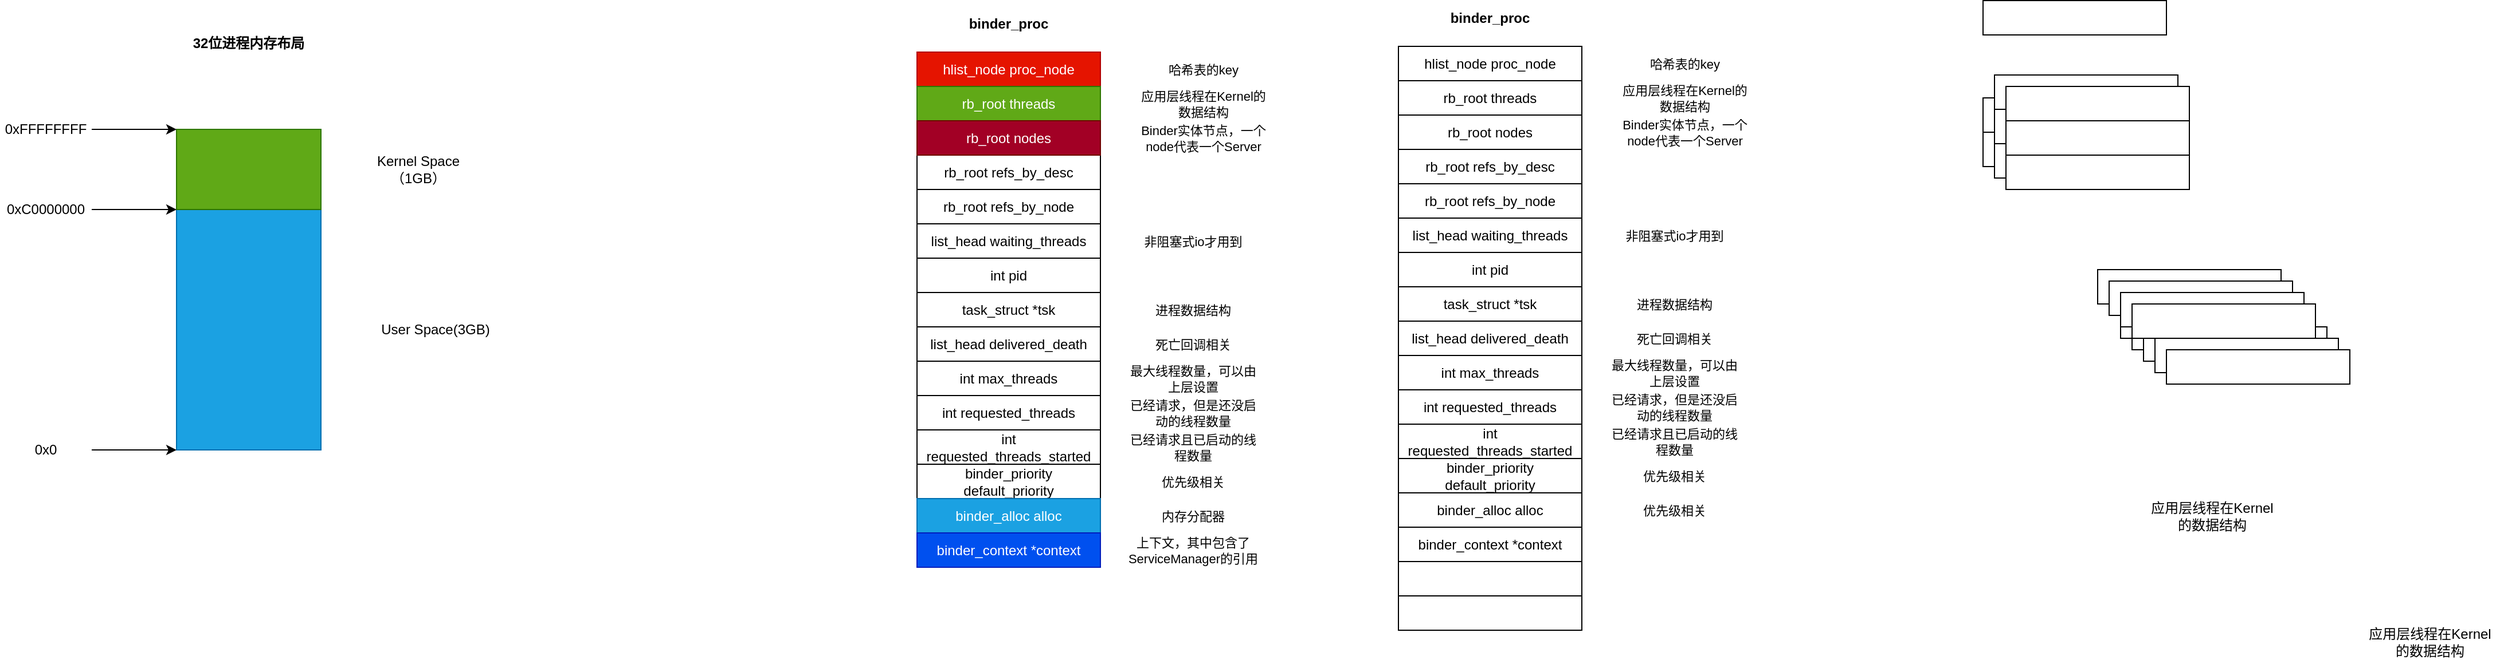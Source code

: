 <mxfile version="20.8.23" type="github"><diagram name="第 1 页" id="VdirA_TrU_qkNDLxWXSQ"><mxGraphModel dx="1838" dy="972" grid="1" gridSize="10" guides="1" tooltips="1" connect="1" arrows="1" fold="1" page="1" pageScale="1" pageWidth="827" pageHeight="1169" math="0" shadow="0"><root><mxCell id="0"/><mxCell id="1" parent="0"/><mxCell id="vteoiXjWMdSy1sNOXZ3i-1" value="" style="rounded=0;whiteSpace=wrap;html=1;fillColor=#1ba1e2;fontColor=#ffffff;strokeColor=#006EAF;" vertex="1" parent="1"><mxGeometry x="294" y="290" width="126" height="210" as="geometry"/></mxCell><mxCell id="vteoiXjWMdSy1sNOXZ3i-6" value="" style="rounded=0;whiteSpace=wrap;html=1;fillColor=#60a917;strokeColor=#2D7600;fontColor=#ffffff;" vertex="1" parent="1"><mxGeometry x="294" y="220" width="126" height="70" as="geometry"/></mxCell><mxCell id="vteoiXjWMdSy1sNOXZ3i-7" value="0x0" style="text;html=1;strokeColor=none;fillColor=none;align=center;verticalAlign=middle;whiteSpace=wrap;rounded=0;" vertex="1" parent="1"><mxGeometry x="140" y="485" width="80" height="30" as="geometry"/></mxCell><mxCell id="vteoiXjWMdSy1sNOXZ3i-8" value="0xFFFFFFFF" style="text;html=1;strokeColor=none;fillColor=none;align=center;verticalAlign=middle;whiteSpace=wrap;rounded=0;" vertex="1" parent="1"><mxGeometry x="140" y="205" width="80" height="30" as="geometry"/></mxCell><mxCell id="vteoiXjWMdSy1sNOXZ3i-9" value="0xC0000000" style="text;html=1;strokeColor=none;fillColor=none;align=center;verticalAlign=middle;whiteSpace=wrap;rounded=0;" vertex="1" parent="1"><mxGeometry x="140" y="275" width="80" height="30" as="geometry"/></mxCell><mxCell id="vteoiXjWMdSy1sNOXZ3i-11" value="" style="endArrow=classic;html=1;rounded=0;entryX=0;entryY=0;entryDx=0;entryDy=0;exitX=1;exitY=0.5;exitDx=0;exitDy=0;" edge="1" parent="1" source="vteoiXjWMdSy1sNOXZ3i-8" target="vteoiXjWMdSy1sNOXZ3i-6"><mxGeometry width="50" height="50" relative="1" as="geometry"><mxPoint x="240" y="270" as="sourcePoint"/><mxPoint x="290" y="220" as="targetPoint"/></mxGeometry></mxCell><mxCell id="vteoiXjWMdSy1sNOXZ3i-12" value="" style="endArrow=classic;html=1;rounded=0;entryX=0;entryY=1;entryDx=0;entryDy=0;exitX=1;exitY=0.5;exitDx=0;exitDy=0;" edge="1" parent="1" source="vteoiXjWMdSy1sNOXZ3i-9" target="vteoiXjWMdSy1sNOXZ3i-6"><mxGeometry width="50" height="50" relative="1" as="geometry"><mxPoint x="170" y="370" as="sourcePoint"/><mxPoint x="220" y="320" as="targetPoint"/></mxGeometry></mxCell><mxCell id="vteoiXjWMdSy1sNOXZ3i-13" value="" style="endArrow=classic;html=1;rounded=0;entryX=0;entryY=1;entryDx=0;entryDy=0;exitX=1;exitY=0.5;exitDx=0;exitDy=0;" edge="1" parent="1" source="vteoiXjWMdSy1sNOXZ3i-7" target="vteoiXjWMdSy1sNOXZ3i-1"><mxGeometry width="50" height="50" relative="1" as="geometry"><mxPoint x="230" y="300" as="sourcePoint"/><mxPoint x="304" y="300" as="targetPoint"/></mxGeometry></mxCell><mxCell id="vteoiXjWMdSy1sNOXZ3i-14" value="Kernel Space（1GB）" style="text;html=1;strokeColor=none;fillColor=none;align=center;verticalAlign=middle;whiteSpace=wrap;rounded=0;" vertex="1" parent="1"><mxGeometry x="460" y="240" width="90" height="30" as="geometry"/></mxCell><mxCell id="vteoiXjWMdSy1sNOXZ3i-15" value="User Space(3GB)" style="text;html=1;strokeColor=none;fillColor=none;align=center;verticalAlign=middle;whiteSpace=wrap;rounded=0;" vertex="1" parent="1"><mxGeometry x="460" y="380" width="120" height="30" as="geometry"/></mxCell><mxCell id="vteoiXjWMdSy1sNOXZ3i-16" value="32位进程内存布局" style="text;html=1;strokeColor=none;fillColor=none;align=center;verticalAlign=middle;whiteSpace=wrap;rounded=0;fontStyle=1" vertex="1" parent="1"><mxGeometry x="304" y="130" width="106" height="30" as="geometry"/></mxCell><mxCell id="vteoiXjWMdSy1sNOXZ3i-18" value="hlist_node proc_node" style="rounded=0;whiteSpace=wrap;html=1;fillColor=#e51400;fontColor=#ffffff;strokeColor=#B20000;" vertex="1" parent="1"><mxGeometry x="940" y="152.5" width="160" height="30" as="geometry"/></mxCell><mxCell id="vteoiXjWMdSy1sNOXZ3i-19" value="rb_root threads" style="rounded=0;whiteSpace=wrap;html=1;fillColor=#60a917;fontColor=#ffffff;strokeColor=#2D7600;" vertex="1" parent="1"><mxGeometry x="940" y="182.5" width="160" height="30" as="geometry"/></mxCell><mxCell id="vteoiXjWMdSy1sNOXZ3i-20" value="" style="rounded=0;whiteSpace=wrap;html=1;" vertex="1" parent="1"><mxGeometry x="1970" y="342.5" width="160" height="30" as="geometry"/></mxCell><mxCell id="vteoiXjWMdSy1sNOXZ3i-21" value="" style="rounded=0;whiteSpace=wrap;html=1;" vertex="1" parent="1"><mxGeometry x="1990" y="372.5" width="160" height="30" as="geometry"/></mxCell><mxCell id="vteoiXjWMdSy1sNOXZ3i-22" value="" style="rounded=0;whiteSpace=wrap;html=1;" vertex="1" parent="1"><mxGeometry x="2000" y="382.5" width="160" height="30" as="geometry"/></mxCell><mxCell id="vteoiXjWMdSy1sNOXZ3i-23" value="list_head waiting_threads" style="rounded=0;whiteSpace=wrap;html=1;" vertex="1" parent="1"><mxGeometry x="940" y="302.5" width="160" height="30" as="geometry"/></mxCell><mxCell id="vteoiXjWMdSy1sNOXZ3i-24" value="rb_root refs_by_node" style="rounded=0;whiteSpace=wrap;html=1;" vertex="1" parent="1"><mxGeometry x="940" y="272.5" width="160" height="30" as="geometry"/></mxCell><mxCell id="vteoiXjWMdSy1sNOXZ3i-25" value="rb_root refs_by_desc" style="rounded=0;whiteSpace=wrap;html=1;" vertex="1" parent="1"><mxGeometry x="940" y="242.5" width="160" height="30" as="geometry"/></mxCell><mxCell id="vteoiXjWMdSy1sNOXZ3i-26" value="rb_root nodes" style="rounded=0;whiteSpace=wrap;html=1;fillColor=#a20025;fontColor=#ffffff;strokeColor=#6F0000;" vertex="1" parent="1"><mxGeometry x="940" y="212.5" width="160" height="30" as="geometry"/></mxCell><mxCell id="vteoiXjWMdSy1sNOXZ3i-27" value="" style="rounded=0;whiteSpace=wrap;html=1;" vertex="1" parent="1"><mxGeometry x="1980" y="352.5" width="160" height="30" as="geometry"/></mxCell><mxCell id="vteoiXjWMdSy1sNOXZ3i-28" value="" style="rounded=0;whiteSpace=wrap;html=1;" vertex="1" parent="1"><mxGeometry x="2000" y="382.5" width="160" height="30" as="geometry"/></mxCell><mxCell id="vteoiXjWMdSy1sNOXZ3i-29" value="" style="rounded=0;whiteSpace=wrap;html=1;" vertex="1" parent="1"><mxGeometry x="2010" y="392.5" width="160" height="30" as="geometry"/></mxCell><mxCell id="vteoiXjWMdSy1sNOXZ3i-30" value="" style="rounded=0;whiteSpace=wrap;html=1;" vertex="1" parent="1"><mxGeometry x="1990" y="362.5" width="160" height="30" as="geometry"/></mxCell><mxCell id="vteoiXjWMdSy1sNOXZ3i-31" value="" style="rounded=0;whiteSpace=wrap;html=1;" vertex="1" parent="1"><mxGeometry x="2010" y="392.5" width="160" height="30" as="geometry"/></mxCell><mxCell id="vteoiXjWMdSy1sNOXZ3i-32" value="" style="rounded=0;whiteSpace=wrap;html=1;" vertex="1" parent="1"><mxGeometry x="2020" y="402.5" width="160" height="30" as="geometry"/></mxCell><mxCell id="vteoiXjWMdSy1sNOXZ3i-33" value="" style="rounded=0;whiteSpace=wrap;html=1;" vertex="1" parent="1"><mxGeometry x="2000" y="372.5" width="160" height="30" as="geometry"/></mxCell><mxCell id="vteoiXjWMdSy1sNOXZ3i-34" value="" style="rounded=0;whiteSpace=wrap;html=1;" vertex="1" parent="1"><mxGeometry x="2020" y="402.5" width="160" height="30" as="geometry"/></mxCell><mxCell id="vteoiXjWMdSy1sNOXZ3i-35" value="" style="rounded=0;whiteSpace=wrap;html=1;" vertex="1" parent="1"><mxGeometry x="2030" y="412.5" width="160" height="30" as="geometry"/></mxCell><mxCell id="vteoiXjWMdSy1sNOXZ3i-36" value="" style="rounded=0;whiteSpace=wrap;html=1;" vertex="1" parent="1"><mxGeometry x="1870" y="192.5" width="160" height="30" as="geometry"/></mxCell><mxCell id="vteoiXjWMdSy1sNOXZ3i-37" value="" style="rounded=0;whiteSpace=wrap;html=1;" vertex="1" parent="1"><mxGeometry x="1870" y="222.5" width="160" height="30" as="geometry"/></mxCell><mxCell id="vteoiXjWMdSy1sNOXZ3i-38" value="" style="rounded=0;whiteSpace=wrap;html=1;" vertex="1" parent="1"><mxGeometry x="1870" y="107.5" width="160" height="30" as="geometry"/></mxCell><mxCell id="vteoiXjWMdSy1sNOXZ3i-40" value="task_struct *tsk" style="rounded=0;whiteSpace=wrap;html=1;" vertex="1" parent="1"><mxGeometry x="940" y="362.5" width="160" height="30" as="geometry"/></mxCell><mxCell id="vteoiXjWMdSy1sNOXZ3i-41" value="int pid" style="rounded=0;whiteSpace=wrap;html=1;" vertex="1" parent="1"><mxGeometry x="940" y="332.5" width="160" height="30" as="geometry"/></mxCell><mxCell id="vteoiXjWMdSy1sNOXZ3i-45" value="int max_threads" style="rounded=0;whiteSpace=wrap;html=1;" vertex="1" parent="1"><mxGeometry x="940" y="422.5" width="160" height="30" as="geometry"/></mxCell><mxCell id="vteoiXjWMdSy1sNOXZ3i-46" value="int requested_threads" style="rounded=0;whiteSpace=wrap;html=1;" vertex="1" parent="1"><mxGeometry x="940" y="452.5" width="160" height="30" as="geometry"/></mxCell><mxCell id="vteoiXjWMdSy1sNOXZ3i-47" value="list_head delivered_death" style="rounded=0;whiteSpace=wrap;html=1;" vertex="1" parent="1"><mxGeometry x="940" y="392.5" width="160" height="30" as="geometry"/></mxCell><mxCell id="vteoiXjWMdSy1sNOXZ3i-48" value="binder_priority default_priority" style="rounded=0;whiteSpace=wrap;html=1;" vertex="1" parent="1"><mxGeometry x="940" y="512.5" width="160" height="30" as="geometry"/></mxCell><mxCell id="vteoiXjWMdSy1sNOXZ3i-49" value="binder_alloc alloc" style="rounded=0;whiteSpace=wrap;html=1;fillColor=#1ba1e2;fontColor=#ffffff;strokeColor=#006EAF;" vertex="1" parent="1"><mxGeometry x="940" y="542.5" width="160" height="30" as="geometry"/></mxCell><mxCell id="vteoiXjWMdSy1sNOXZ3i-50" value="int requested_threads_started" style="rounded=0;whiteSpace=wrap;html=1;" vertex="1" parent="1"><mxGeometry x="940" y="482.5" width="160" height="30" as="geometry"/></mxCell><mxCell id="vteoiXjWMdSy1sNOXZ3i-51" value="" style="rounded=0;whiteSpace=wrap;html=1;" vertex="1" parent="1"><mxGeometry x="1880" y="202.5" width="160" height="30" as="geometry"/></mxCell><mxCell id="vteoiXjWMdSy1sNOXZ3i-52" value="" style="rounded=0;whiteSpace=wrap;html=1;" vertex="1" parent="1"><mxGeometry x="1880" y="232.5" width="160" height="30" as="geometry"/></mxCell><mxCell id="vteoiXjWMdSy1sNOXZ3i-53" value="" style="rounded=0;whiteSpace=wrap;html=1;" vertex="1" parent="1"><mxGeometry x="1880" y="172.5" width="160" height="30" as="geometry"/></mxCell><mxCell id="vteoiXjWMdSy1sNOXZ3i-54" value="" style="rounded=0;whiteSpace=wrap;html=1;" vertex="1" parent="1"><mxGeometry x="1890" y="212.5" width="160" height="30" as="geometry"/></mxCell><mxCell id="vteoiXjWMdSy1sNOXZ3i-55" value="" style="rounded=0;whiteSpace=wrap;html=1;" vertex="1" parent="1"><mxGeometry x="1890" y="242.5" width="160" height="30" as="geometry"/></mxCell><mxCell id="vteoiXjWMdSy1sNOXZ3i-56" value="" style="rounded=0;whiteSpace=wrap;html=1;" vertex="1" parent="1"><mxGeometry x="1890" y="182.5" width="160" height="30" as="geometry"/></mxCell><mxCell id="vteoiXjWMdSy1sNOXZ3i-59" value="binder_context *context" style="rounded=0;whiteSpace=wrap;html=1;fillColor=#0050ef;fontColor=#ffffff;strokeColor=#001DBC;" vertex="1" parent="1"><mxGeometry x="940" y="572.5" width="160" height="30" as="geometry"/></mxCell><mxCell id="vteoiXjWMdSy1sNOXZ3i-60" value="binder_proc" style="text;html=1;strokeColor=none;fillColor=none;align=center;verticalAlign=middle;whiteSpace=wrap;rounded=0;fontStyle=1" vertex="1" parent="1"><mxGeometry x="990" y="112.5" width="60" height="30" as="geometry"/></mxCell><mxCell id="vteoiXjWMdSy1sNOXZ3i-61" value="哈希表的key" style="text;html=1;strokeColor=none;fillColor=none;align=center;verticalAlign=middle;whiteSpace=wrap;rounded=0;fontSize=11;" vertex="1" parent="1"><mxGeometry x="1130" y="152.5" width="120" height="30" as="geometry"/></mxCell><mxCell id="vteoiXjWMdSy1sNOXZ3i-63" value="应用层线程在Kernel的数据结构" style="text;html=1;strokeColor=none;fillColor=none;align=center;verticalAlign=middle;whiteSpace=wrap;rounded=0;fontSize=11;" vertex="1" parent="1"><mxGeometry x="1130" y="182.5" width="120" height="30" as="geometry"/></mxCell><mxCell id="vteoiXjWMdSy1sNOXZ3i-64" value="应用层线程在Kernel的数据结构" style="text;html=1;strokeColor=none;fillColor=none;align=center;verticalAlign=middle;whiteSpace=wrap;rounded=0;" vertex="1" parent="1"><mxGeometry x="2010" y="542.5" width="120" height="30" as="geometry"/></mxCell><mxCell id="vteoiXjWMdSy1sNOXZ3i-66" value="应用层线程在Kernel的数据结构" style="text;html=1;strokeColor=none;fillColor=none;align=center;verticalAlign=middle;whiteSpace=wrap;rounded=0;" vertex="1" parent="1"><mxGeometry x="2200" y="652.5" width="120" height="30" as="geometry"/></mxCell><mxCell id="vteoiXjWMdSy1sNOXZ3i-67" value="Binder实体节点，一个node代表一个Server" style="text;html=1;strokeColor=none;fillColor=none;align=center;verticalAlign=middle;whiteSpace=wrap;rounded=0;fontSize=11;" vertex="1" parent="1"><mxGeometry x="1130" y="212.5" width="120" height="30" as="geometry"/></mxCell><mxCell id="vteoiXjWMdSy1sNOXZ3i-68" value="非阻塞式io才用到" style="text;html=1;strokeColor=none;fillColor=none;align=center;verticalAlign=middle;whiteSpace=wrap;rounded=0;fontSize=11;" vertex="1" parent="1"><mxGeometry x="1121" y="302.5" width="120" height="30" as="geometry"/></mxCell><mxCell id="vteoiXjWMdSy1sNOXZ3i-69" value="进程数据结构" style="text;html=1;strokeColor=none;fillColor=none;align=center;verticalAlign=middle;whiteSpace=wrap;rounded=0;fontSize=11;" vertex="1" parent="1"><mxGeometry x="1121" y="362.5" width="120" height="30" as="geometry"/></mxCell><mxCell id="vteoiXjWMdSy1sNOXZ3i-70" value="死亡回调相关" style="text;html=1;strokeColor=none;fillColor=none;align=center;verticalAlign=middle;whiteSpace=wrap;rounded=0;fontSize=11;" vertex="1" parent="1"><mxGeometry x="1121" y="392.5" width="120" height="30" as="geometry"/></mxCell><mxCell id="vteoiXjWMdSy1sNOXZ3i-71" value="最大线程数量，可以由上层设置" style="text;html=1;strokeColor=none;fillColor=none;align=center;verticalAlign=middle;whiteSpace=wrap;rounded=0;fontSize=11;" vertex="1" parent="1"><mxGeometry x="1121" y="422.5" width="120" height="30" as="geometry"/></mxCell><mxCell id="vteoiXjWMdSy1sNOXZ3i-73" value="已经请求且已启动的线程数量" style="text;html=1;strokeColor=none;fillColor=none;align=center;verticalAlign=middle;whiteSpace=wrap;rounded=0;fontSize=11;" vertex="1" parent="1"><mxGeometry x="1121" y="482.5" width="120" height="30" as="geometry"/></mxCell><mxCell id="vteoiXjWMdSy1sNOXZ3i-74" value="已经请求，但是还没启动的线程数量" style="text;html=1;strokeColor=none;fillColor=none;align=center;verticalAlign=middle;whiteSpace=wrap;rounded=0;fontSize=11;" vertex="1" parent="1"><mxGeometry x="1121" y="452.5" width="120" height="30" as="geometry"/></mxCell><mxCell id="vteoiXjWMdSy1sNOXZ3i-75" value="内存分配器" style="text;html=1;strokeColor=none;fillColor=none;align=center;verticalAlign=middle;whiteSpace=wrap;rounded=0;fontSize=11;" vertex="1" parent="1"><mxGeometry x="1121" y="542.5" width="120" height="30" as="geometry"/></mxCell><mxCell id="vteoiXjWMdSy1sNOXZ3i-76" value="优先级相关" style="text;html=1;strokeColor=none;fillColor=none;align=center;verticalAlign=middle;whiteSpace=wrap;rounded=0;fontSize=11;" vertex="1" parent="1"><mxGeometry x="1121" y="512.5" width="120" height="30" as="geometry"/></mxCell><mxCell id="vteoiXjWMdSy1sNOXZ3i-77" value="hlist_node proc_node" style="rounded=0;whiteSpace=wrap;html=1;" vertex="1" parent="1"><mxGeometry x="1360" y="147.5" width="160" height="30" as="geometry"/></mxCell><mxCell id="vteoiXjWMdSy1sNOXZ3i-78" value="rb_root threads" style="rounded=0;whiteSpace=wrap;html=1;" vertex="1" parent="1"><mxGeometry x="1360" y="177.5" width="160" height="30" as="geometry"/></mxCell><mxCell id="vteoiXjWMdSy1sNOXZ3i-79" value="list_head waiting_threads" style="rounded=0;whiteSpace=wrap;html=1;" vertex="1" parent="1"><mxGeometry x="1360" y="297.5" width="160" height="30" as="geometry"/></mxCell><mxCell id="vteoiXjWMdSy1sNOXZ3i-80" value="rb_root refs_by_node" style="rounded=0;whiteSpace=wrap;html=1;" vertex="1" parent="1"><mxGeometry x="1360" y="267.5" width="160" height="30" as="geometry"/></mxCell><mxCell id="vteoiXjWMdSy1sNOXZ3i-81" value="rb_root refs_by_desc" style="rounded=0;whiteSpace=wrap;html=1;" vertex="1" parent="1"><mxGeometry x="1360" y="237.5" width="160" height="30" as="geometry"/></mxCell><mxCell id="vteoiXjWMdSy1sNOXZ3i-82" value="rb_root nodes" style="rounded=0;whiteSpace=wrap;html=1;" vertex="1" parent="1"><mxGeometry x="1360" y="207.5" width="160" height="30" as="geometry"/></mxCell><mxCell id="vteoiXjWMdSy1sNOXZ3i-83" value="task_struct *tsk" style="rounded=0;whiteSpace=wrap;html=1;" vertex="1" parent="1"><mxGeometry x="1360" y="357.5" width="160" height="30" as="geometry"/></mxCell><mxCell id="vteoiXjWMdSy1sNOXZ3i-84" value="int pid" style="rounded=0;whiteSpace=wrap;html=1;" vertex="1" parent="1"><mxGeometry x="1360" y="327.5" width="160" height="30" as="geometry"/></mxCell><mxCell id="vteoiXjWMdSy1sNOXZ3i-85" value="int max_threads" style="rounded=0;whiteSpace=wrap;html=1;" vertex="1" parent="1"><mxGeometry x="1360" y="417.5" width="160" height="30" as="geometry"/></mxCell><mxCell id="vteoiXjWMdSy1sNOXZ3i-86" value="int requested_threads" style="rounded=0;whiteSpace=wrap;html=1;" vertex="1" parent="1"><mxGeometry x="1360" y="447.5" width="160" height="30" as="geometry"/></mxCell><mxCell id="vteoiXjWMdSy1sNOXZ3i-87" value="list_head delivered_death" style="rounded=0;whiteSpace=wrap;html=1;" vertex="1" parent="1"><mxGeometry x="1360" y="387.5" width="160" height="30" as="geometry"/></mxCell><mxCell id="vteoiXjWMdSy1sNOXZ3i-88" value="binder_priority default_priority" style="rounded=0;whiteSpace=wrap;html=1;" vertex="1" parent="1"><mxGeometry x="1360" y="507.5" width="160" height="30" as="geometry"/></mxCell><mxCell id="vteoiXjWMdSy1sNOXZ3i-89" value="binder_alloc alloc" style="rounded=0;whiteSpace=wrap;html=1;" vertex="1" parent="1"><mxGeometry x="1360" y="537.5" width="160" height="30" as="geometry"/></mxCell><mxCell id="vteoiXjWMdSy1sNOXZ3i-90" value="int requested_threads_started" style="rounded=0;whiteSpace=wrap;html=1;" vertex="1" parent="1"><mxGeometry x="1360" y="477.5" width="160" height="30" as="geometry"/></mxCell><mxCell id="vteoiXjWMdSy1sNOXZ3i-91" value="" style="rounded=0;whiteSpace=wrap;html=1;" vertex="1" parent="1"><mxGeometry x="1360" y="597.5" width="160" height="30" as="geometry"/></mxCell><mxCell id="vteoiXjWMdSy1sNOXZ3i-92" value="" style="rounded=0;whiteSpace=wrap;html=1;" vertex="1" parent="1"><mxGeometry x="1360" y="627.5" width="160" height="30" as="geometry"/></mxCell><mxCell id="vteoiXjWMdSy1sNOXZ3i-93" value="binder_context *context" style="rounded=0;whiteSpace=wrap;html=1;" vertex="1" parent="1"><mxGeometry x="1360" y="567.5" width="160" height="30" as="geometry"/></mxCell><mxCell id="vteoiXjWMdSy1sNOXZ3i-94" value="binder_proc" style="text;html=1;strokeColor=none;fillColor=none;align=center;verticalAlign=middle;whiteSpace=wrap;rounded=0;fontStyle=1" vertex="1" parent="1"><mxGeometry x="1410" y="107.5" width="60" height="30" as="geometry"/></mxCell><mxCell id="vteoiXjWMdSy1sNOXZ3i-95" value="哈希表的key" style="text;html=1;strokeColor=none;fillColor=none;align=center;verticalAlign=middle;whiteSpace=wrap;rounded=0;fontSize=11;" vertex="1" parent="1"><mxGeometry x="1550" y="147.5" width="120" height="30" as="geometry"/></mxCell><mxCell id="vteoiXjWMdSy1sNOXZ3i-96" value="应用层线程在Kernel的数据结构" style="text;html=1;strokeColor=none;fillColor=none;align=center;verticalAlign=middle;whiteSpace=wrap;rounded=0;fontSize=11;" vertex="1" parent="1"><mxGeometry x="1550" y="177.5" width="120" height="30" as="geometry"/></mxCell><mxCell id="vteoiXjWMdSy1sNOXZ3i-97" value="Binder实体节点，一个node代表一个Server" style="text;html=1;strokeColor=none;fillColor=none;align=center;verticalAlign=middle;whiteSpace=wrap;rounded=0;fontSize=11;" vertex="1" parent="1"><mxGeometry x="1550" y="207.5" width="120" height="30" as="geometry"/></mxCell><mxCell id="vteoiXjWMdSy1sNOXZ3i-98" value="非阻塞式io才用到" style="text;html=1;strokeColor=none;fillColor=none;align=center;verticalAlign=middle;whiteSpace=wrap;rounded=0;fontSize=11;" vertex="1" parent="1"><mxGeometry x="1541" y="297.5" width="120" height="30" as="geometry"/></mxCell><mxCell id="vteoiXjWMdSy1sNOXZ3i-99" value="进程数据结构" style="text;html=1;strokeColor=none;fillColor=none;align=center;verticalAlign=middle;whiteSpace=wrap;rounded=0;fontSize=11;" vertex="1" parent="1"><mxGeometry x="1541" y="357.5" width="120" height="30" as="geometry"/></mxCell><mxCell id="vteoiXjWMdSy1sNOXZ3i-100" value="死亡回调相关" style="text;html=1;strokeColor=none;fillColor=none;align=center;verticalAlign=middle;whiteSpace=wrap;rounded=0;fontSize=11;" vertex="1" parent="1"><mxGeometry x="1541" y="387.5" width="120" height="30" as="geometry"/></mxCell><mxCell id="vteoiXjWMdSy1sNOXZ3i-101" value="最大线程数量，可以由上层设置" style="text;html=1;strokeColor=none;fillColor=none;align=center;verticalAlign=middle;whiteSpace=wrap;rounded=0;fontSize=11;" vertex="1" parent="1"><mxGeometry x="1541" y="417.5" width="120" height="30" as="geometry"/></mxCell><mxCell id="vteoiXjWMdSy1sNOXZ3i-102" value="已经请求且已启动的线程数量" style="text;html=1;strokeColor=none;fillColor=none;align=center;verticalAlign=middle;whiteSpace=wrap;rounded=0;fontSize=11;" vertex="1" parent="1"><mxGeometry x="1541" y="477.5" width="120" height="30" as="geometry"/></mxCell><mxCell id="vteoiXjWMdSy1sNOXZ3i-103" value="已经请求，但是还没启动的线程数量" style="text;html=1;strokeColor=none;fillColor=none;align=center;verticalAlign=middle;whiteSpace=wrap;rounded=0;fontSize=11;" vertex="1" parent="1"><mxGeometry x="1541" y="447.5" width="120" height="30" as="geometry"/></mxCell><mxCell id="vteoiXjWMdSy1sNOXZ3i-104" value="优先级相关" style="text;html=1;strokeColor=none;fillColor=none;align=center;verticalAlign=middle;whiteSpace=wrap;rounded=0;fontSize=11;" vertex="1" parent="1"><mxGeometry x="1541" y="537.5" width="120" height="30" as="geometry"/></mxCell><mxCell id="vteoiXjWMdSy1sNOXZ3i-105" value="优先级相关" style="text;html=1;strokeColor=none;fillColor=none;align=center;verticalAlign=middle;whiteSpace=wrap;rounded=0;fontSize=11;" vertex="1" parent="1"><mxGeometry x="1541" y="507.5" width="120" height="30" as="geometry"/></mxCell><mxCell id="vteoiXjWMdSy1sNOXZ3i-106" value="上下文，其中包含了ServiceManager的引用" style="text;html=1;strokeColor=none;fillColor=none;align=center;verticalAlign=middle;whiteSpace=wrap;rounded=0;fontSize=11;" vertex="1" parent="1"><mxGeometry x="1121" y="572.5" width="120" height="30" as="geometry"/></mxCell></root></mxGraphModel></diagram></mxfile>